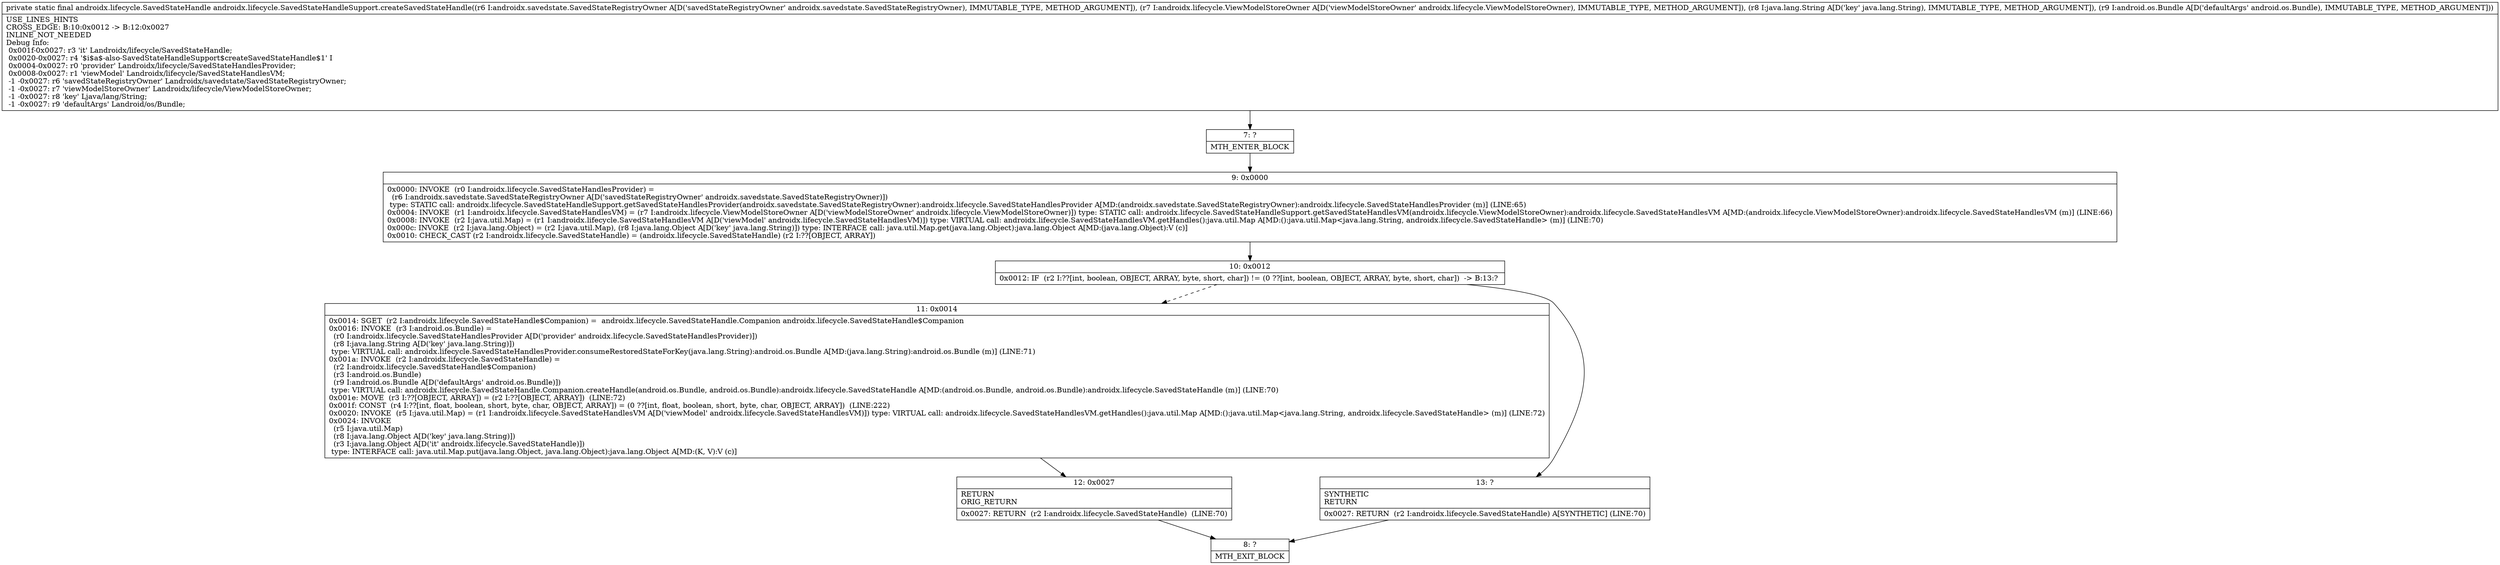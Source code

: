 digraph "CFG forandroidx.lifecycle.SavedStateHandleSupport.createSavedStateHandle(Landroidx\/savedstate\/SavedStateRegistryOwner;Landroidx\/lifecycle\/ViewModelStoreOwner;Ljava\/lang\/String;Landroid\/os\/Bundle;)Landroidx\/lifecycle\/SavedStateHandle;" {
Node_7 [shape=record,label="{7\:\ ?|MTH_ENTER_BLOCK\l}"];
Node_9 [shape=record,label="{9\:\ 0x0000|0x0000: INVOKE  (r0 I:androidx.lifecycle.SavedStateHandlesProvider) = \l  (r6 I:androidx.savedstate.SavedStateRegistryOwner A[D('savedStateRegistryOwner' androidx.savedstate.SavedStateRegistryOwner)])\l type: STATIC call: androidx.lifecycle.SavedStateHandleSupport.getSavedStateHandlesProvider(androidx.savedstate.SavedStateRegistryOwner):androidx.lifecycle.SavedStateHandlesProvider A[MD:(androidx.savedstate.SavedStateRegistryOwner):androidx.lifecycle.SavedStateHandlesProvider (m)] (LINE:65)\l0x0004: INVOKE  (r1 I:androidx.lifecycle.SavedStateHandlesVM) = (r7 I:androidx.lifecycle.ViewModelStoreOwner A[D('viewModelStoreOwner' androidx.lifecycle.ViewModelStoreOwner)]) type: STATIC call: androidx.lifecycle.SavedStateHandleSupport.getSavedStateHandlesVM(androidx.lifecycle.ViewModelStoreOwner):androidx.lifecycle.SavedStateHandlesVM A[MD:(androidx.lifecycle.ViewModelStoreOwner):androidx.lifecycle.SavedStateHandlesVM (m)] (LINE:66)\l0x0008: INVOKE  (r2 I:java.util.Map) = (r1 I:androidx.lifecycle.SavedStateHandlesVM A[D('viewModel' androidx.lifecycle.SavedStateHandlesVM)]) type: VIRTUAL call: androidx.lifecycle.SavedStateHandlesVM.getHandles():java.util.Map A[MD:():java.util.Map\<java.lang.String, androidx.lifecycle.SavedStateHandle\> (m)] (LINE:70)\l0x000c: INVOKE  (r2 I:java.lang.Object) = (r2 I:java.util.Map), (r8 I:java.lang.Object A[D('key' java.lang.String)]) type: INTERFACE call: java.util.Map.get(java.lang.Object):java.lang.Object A[MD:(java.lang.Object):V (c)]\l0x0010: CHECK_CAST (r2 I:androidx.lifecycle.SavedStateHandle) = (androidx.lifecycle.SavedStateHandle) (r2 I:??[OBJECT, ARRAY]) \l}"];
Node_10 [shape=record,label="{10\:\ 0x0012|0x0012: IF  (r2 I:??[int, boolean, OBJECT, ARRAY, byte, short, char]) != (0 ??[int, boolean, OBJECT, ARRAY, byte, short, char])  \-\> B:13:? \l}"];
Node_11 [shape=record,label="{11\:\ 0x0014|0x0014: SGET  (r2 I:androidx.lifecycle.SavedStateHandle$Companion) =  androidx.lifecycle.SavedStateHandle.Companion androidx.lifecycle.SavedStateHandle$Companion \l0x0016: INVOKE  (r3 I:android.os.Bundle) = \l  (r0 I:androidx.lifecycle.SavedStateHandlesProvider A[D('provider' androidx.lifecycle.SavedStateHandlesProvider)])\l  (r8 I:java.lang.String A[D('key' java.lang.String)])\l type: VIRTUAL call: androidx.lifecycle.SavedStateHandlesProvider.consumeRestoredStateForKey(java.lang.String):android.os.Bundle A[MD:(java.lang.String):android.os.Bundle (m)] (LINE:71)\l0x001a: INVOKE  (r2 I:androidx.lifecycle.SavedStateHandle) = \l  (r2 I:androidx.lifecycle.SavedStateHandle$Companion)\l  (r3 I:android.os.Bundle)\l  (r9 I:android.os.Bundle A[D('defaultArgs' android.os.Bundle)])\l type: VIRTUAL call: androidx.lifecycle.SavedStateHandle.Companion.createHandle(android.os.Bundle, android.os.Bundle):androidx.lifecycle.SavedStateHandle A[MD:(android.os.Bundle, android.os.Bundle):androidx.lifecycle.SavedStateHandle (m)] (LINE:70)\l0x001e: MOVE  (r3 I:??[OBJECT, ARRAY]) = (r2 I:??[OBJECT, ARRAY])  (LINE:72)\l0x001f: CONST  (r4 I:??[int, float, boolean, short, byte, char, OBJECT, ARRAY]) = (0 ??[int, float, boolean, short, byte, char, OBJECT, ARRAY])  (LINE:222)\l0x0020: INVOKE  (r5 I:java.util.Map) = (r1 I:androidx.lifecycle.SavedStateHandlesVM A[D('viewModel' androidx.lifecycle.SavedStateHandlesVM)]) type: VIRTUAL call: androidx.lifecycle.SavedStateHandlesVM.getHandles():java.util.Map A[MD:():java.util.Map\<java.lang.String, androidx.lifecycle.SavedStateHandle\> (m)] (LINE:72)\l0x0024: INVOKE  \l  (r5 I:java.util.Map)\l  (r8 I:java.lang.Object A[D('key' java.lang.String)])\l  (r3 I:java.lang.Object A[D('it' androidx.lifecycle.SavedStateHandle)])\l type: INTERFACE call: java.util.Map.put(java.lang.Object, java.lang.Object):java.lang.Object A[MD:(K, V):V (c)]\l}"];
Node_12 [shape=record,label="{12\:\ 0x0027|RETURN\lORIG_RETURN\l|0x0027: RETURN  (r2 I:androidx.lifecycle.SavedStateHandle)  (LINE:70)\l}"];
Node_8 [shape=record,label="{8\:\ ?|MTH_EXIT_BLOCK\l}"];
Node_13 [shape=record,label="{13\:\ ?|SYNTHETIC\lRETURN\l|0x0027: RETURN  (r2 I:androidx.lifecycle.SavedStateHandle) A[SYNTHETIC] (LINE:70)\l}"];
MethodNode[shape=record,label="{private static final androidx.lifecycle.SavedStateHandle androidx.lifecycle.SavedStateHandleSupport.createSavedStateHandle((r6 I:androidx.savedstate.SavedStateRegistryOwner A[D('savedStateRegistryOwner' androidx.savedstate.SavedStateRegistryOwner), IMMUTABLE_TYPE, METHOD_ARGUMENT]), (r7 I:androidx.lifecycle.ViewModelStoreOwner A[D('viewModelStoreOwner' androidx.lifecycle.ViewModelStoreOwner), IMMUTABLE_TYPE, METHOD_ARGUMENT]), (r8 I:java.lang.String A[D('key' java.lang.String), IMMUTABLE_TYPE, METHOD_ARGUMENT]), (r9 I:android.os.Bundle A[D('defaultArgs' android.os.Bundle), IMMUTABLE_TYPE, METHOD_ARGUMENT]))  | USE_LINES_HINTS\lCROSS_EDGE: B:10:0x0012 \-\> B:12:0x0027\lINLINE_NOT_NEEDED\lDebug Info:\l  0x001f\-0x0027: r3 'it' Landroidx\/lifecycle\/SavedStateHandle;\l  0x0020\-0x0027: r4 '$i$a$\-also\-SavedStateHandleSupport$createSavedStateHandle$1' I\l  0x0004\-0x0027: r0 'provider' Landroidx\/lifecycle\/SavedStateHandlesProvider;\l  0x0008\-0x0027: r1 'viewModel' Landroidx\/lifecycle\/SavedStateHandlesVM;\l  \-1 \-0x0027: r6 'savedStateRegistryOwner' Landroidx\/savedstate\/SavedStateRegistryOwner;\l  \-1 \-0x0027: r7 'viewModelStoreOwner' Landroidx\/lifecycle\/ViewModelStoreOwner;\l  \-1 \-0x0027: r8 'key' Ljava\/lang\/String;\l  \-1 \-0x0027: r9 'defaultArgs' Landroid\/os\/Bundle;\l}"];
MethodNode -> Node_7;Node_7 -> Node_9;
Node_9 -> Node_10;
Node_10 -> Node_11[style=dashed];
Node_10 -> Node_13;
Node_11 -> Node_12;
Node_12 -> Node_8;
Node_13 -> Node_8;
}

